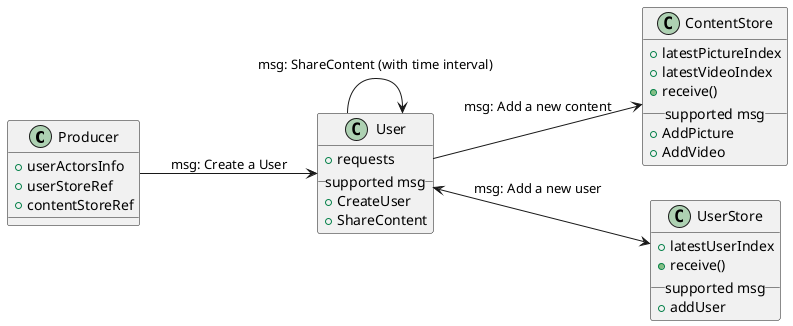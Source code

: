 @startuml

left to right direction


class Producer {
    +userActorsInfo
    +userStoreRef
    +contentStoreRef
}

class ContentStore {
    +latestPictureIndex
    +latestVideoIndex
    +receive()
    __ supported msg __
    +AddPicture
    +AddVideo
} 

class UserStore {
    +latestUserIndex
    +receive()
    __ supported msg __
    +addUser
}

class User {
    +requests
    __ supported msg __
    +CreateUser
    +ShareContent
} 

Producer --> User : msg: Create a User
User --> User : msg: ShareContent (with time interval)
User <--> UserStore : msg: Add a new user
User --> ContentStore : msg: Add a new content
@enduml